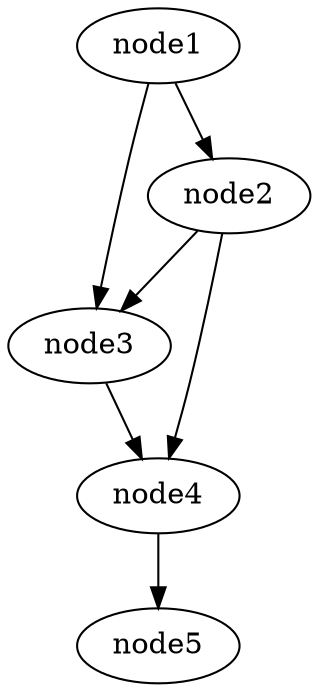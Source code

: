 digraph g{
	node5
	node4 -> node5
	node3 -> node4
	node2 -> node4
	node2 -> node3
	node1 -> node3
	node1 -> node2
}
